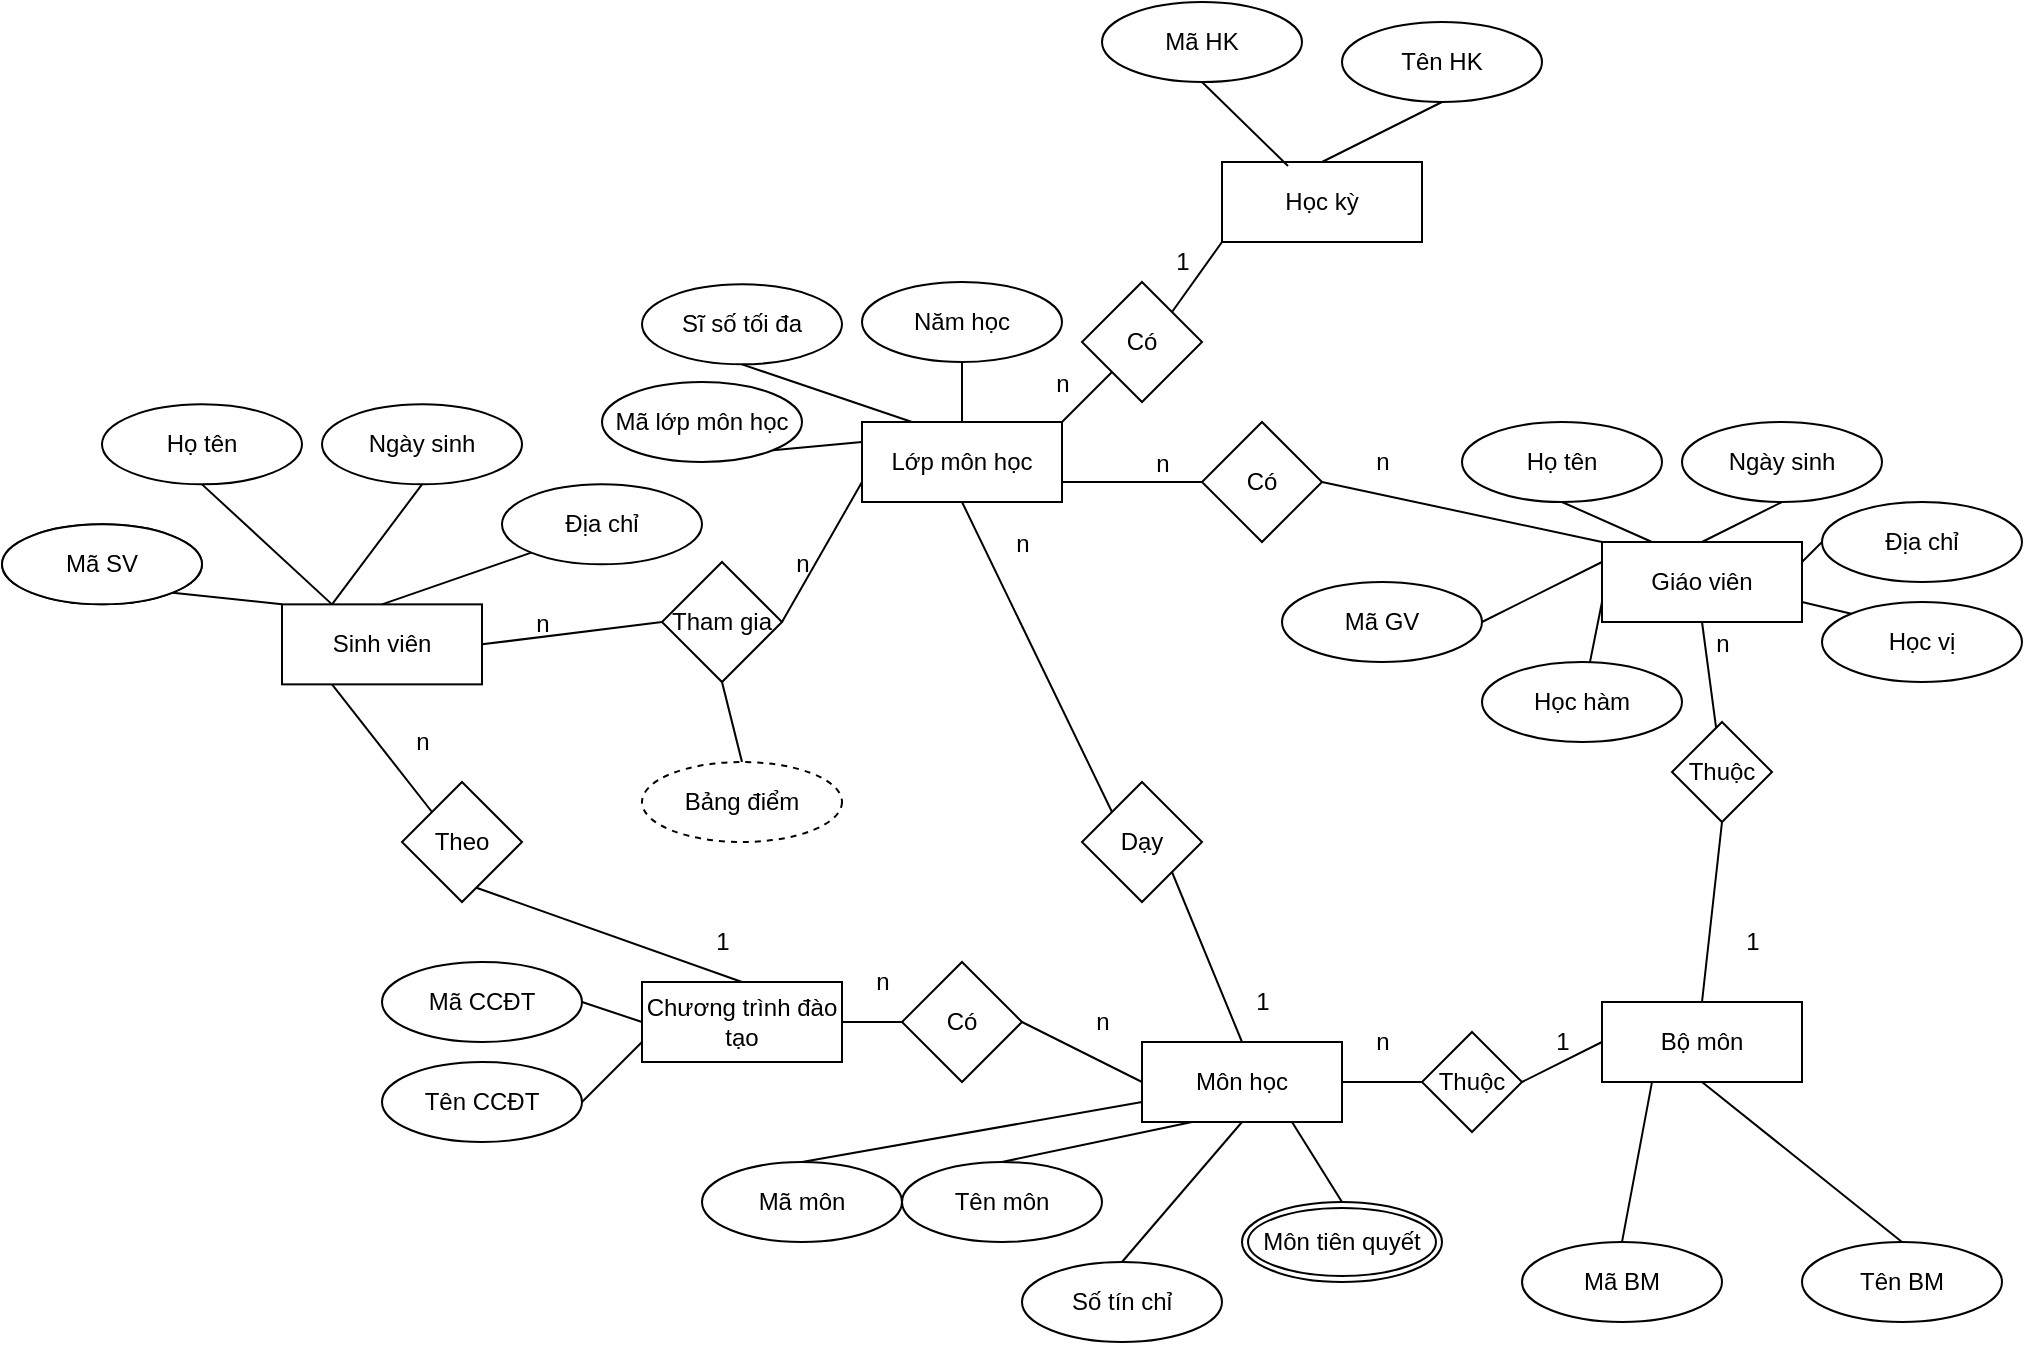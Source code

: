 <mxfile version="14.5.10" type="github">
  <diagram id="YeaQKbLMFFDkwzYKFkze" name="Page-1">
    <mxGraphModel dx="2165" dy="1831" grid="1" gridSize="10" guides="1" tooltips="1" connect="1" arrows="1" fold="1" page="1" pageScale="1" pageWidth="850" pageHeight="1100" math="0" shadow="0">
      <root>
        <mxCell id="0" />
        <mxCell id="1" parent="0" />
        <mxCell id="1hWyd5EYFZqdeXtgi5e1-46" style="edgeStyle=none;rounded=0;orthogonalLoop=1;jettySize=auto;html=1;exitX=0.25;exitY=1;exitDx=0;exitDy=0;endArrow=none;endFill=0;entryX=0;entryY=0;entryDx=0;entryDy=0;" edge="1" parent="1" source="1hWyd5EYFZqdeXtgi5e1-1" target="1hWyd5EYFZqdeXtgi5e1-48">
          <mxGeometry relative="1" as="geometry">
            <mxPoint x="-118.824" y="220.004" as="targetPoint" />
          </mxGeometry>
        </mxCell>
        <mxCell id="1hWyd5EYFZqdeXtgi5e1-75" style="edgeStyle=none;rounded=0;orthogonalLoop=1;jettySize=auto;html=1;exitX=1;exitY=0.5;exitDx=0;exitDy=0;entryX=0;entryY=0.5;entryDx=0;entryDy=0;endArrow=none;endFill=0;" edge="1" parent="1" source="1hWyd5EYFZqdeXtgi5e1-1" target="1hWyd5EYFZqdeXtgi5e1-74">
          <mxGeometry relative="1" as="geometry" />
        </mxCell>
        <mxCell id="1hWyd5EYFZqdeXtgi5e1-1" value="Sinh viên" style="whiteSpace=wrap;html=1;align=center;" vertex="1" parent="1">
          <mxGeometry x="-160" y="141.18" width="100" height="40" as="geometry" />
        </mxCell>
        <mxCell id="1hWyd5EYFZqdeXtgi5e1-11" style="edgeStyle=none;rounded=0;orthogonalLoop=1;jettySize=auto;html=1;exitX=1;exitY=1;exitDx=0;exitDy=0;entryX=0;entryY=0;entryDx=0;entryDy=0;endArrow=none;endFill=0;" edge="1" parent="1" source="1hWyd5EYFZqdeXtgi5e1-2" target="1hWyd5EYFZqdeXtgi5e1-1">
          <mxGeometry relative="1" as="geometry" />
        </mxCell>
        <mxCell id="1hWyd5EYFZqdeXtgi5e1-2" value="&lt;div&gt;Mã SV&lt;/div&gt;" style="ellipse;whiteSpace=wrap;html=1;align=center;" vertex="1" parent="1">
          <mxGeometry x="-300" y="101.18" width="100" height="40" as="geometry" />
        </mxCell>
        <mxCell id="1hWyd5EYFZqdeXtgi5e1-12" style="edgeStyle=none;rounded=0;orthogonalLoop=1;jettySize=auto;html=1;exitX=0.5;exitY=1;exitDx=0;exitDy=0;entryX=0.25;entryY=0;entryDx=0;entryDy=0;endArrow=none;endFill=0;" edge="1" parent="1" source="1hWyd5EYFZqdeXtgi5e1-3" target="1hWyd5EYFZqdeXtgi5e1-1">
          <mxGeometry relative="1" as="geometry" />
        </mxCell>
        <mxCell id="1hWyd5EYFZqdeXtgi5e1-3" value="Họ tên" style="ellipse;whiteSpace=wrap;html=1;align=center;fontStyle=0" vertex="1" parent="1">
          <mxGeometry x="-250" y="41.18" width="100" height="40" as="geometry" />
        </mxCell>
        <mxCell id="1hWyd5EYFZqdeXtgi5e1-14" style="edgeStyle=none;rounded=0;orthogonalLoop=1;jettySize=auto;html=1;exitX=0.5;exitY=1;exitDx=0;exitDy=0;entryX=0.25;entryY=0;entryDx=0;entryDy=0;endArrow=none;endFill=0;" edge="1" parent="1" source="1hWyd5EYFZqdeXtgi5e1-13" target="1hWyd5EYFZqdeXtgi5e1-1">
          <mxGeometry relative="1" as="geometry" />
        </mxCell>
        <mxCell id="1hWyd5EYFZqdeXtgi5e1-13" value="Ngày sinh" style="ellipse;whiteSpace=wrap;html=1;align=center;" vertex="1" parent="1">
          <mxGeometry x="-140" y="41.18" width="100" height="40" as="geometry" />
        </mxCell>
        <mxCell id="1hWyd5EYFZqdeXtgi5e1-18" style="edgeStyle=none;rounded=0;orthogonalLoop=1;jettySize=auto;html=1;exitX=0;exitY=1;exitDx=0;exitDy=0;entryX=0.5;entryY=0;entryDx=0;entryDy=0;endArrow=none;endFill=0;" edge="1" parent="1" source="1hWyd5EYFZqdeXtgi5e1-17" target="1hWyd5EYFZqdeXtgi5e1-1">
          <mxGeometry relative="1" as="geometry">
            <mxPoint x="-55.355" y="115.322" as="sourcePoint" />
          </mxGeometry>
        </mxCell>
        <mxCell id="1hWyd5EYFZqdeXtgi5e1-17" value="Địa chỉ" style="ellipse;whiteSpace=wrap;html=1;align=center;" vertex="1" parent="1">
          <mxGeometry x="-50" y="81.18" width="100" height="40" as="geometry" />
        </mxCell>
        <mxCell id="1hWyd5EYFZqdeXtgi5e1-29" style="edgeStyle=none;rounded=0;orthogonalLoop=1;jettySize=auto;html=1;exitX=1;exitY=0.75;exitDx=0;exitDy=0;entryX=0;entryY=0;entryDx=0;entryDy=0;endArrow=none;endFill=0;" edge="1" parent="1" source="1hWyd5EYFZqdeXtgi5e1-19" target="1hWyd5EYFZqdeXtgi5e1-28">
          <mxGeometry relative="1" as="geometry" />
        </mxCell>
        <mxCell id="1hWyd5EYFZqdeXtgi5e1-31" style="edgeStyle=none;rounded=0;orthogonalLoop=1;jettySize=auto;html=1;exitX=0;exitY=0.75;exitDx=0;exitDy=0;endArrow=none;endFill=0;" edge="1" parent="1" source="1hWyd5EYFZqdeXtgi5e1-19" target="1hWyd5EYFZqdeXtgi5e1-30">
          <mxGeometry relative="1" as="geometry" />
        </mxCell>
        <mxCell id="1hWyd5EYFZqdeXtgi5e1-66" style="edgeStyle=none;rounded=0;orthogonalLoop=1;jettySize=auto;html=1;exitX=0.5;exitY=1;exitDx=0;exitDy=0;endArrow=none;endFill=0;" edge="1" parent="1" source="1hWyd5EYFZqdeXtgi5e1-19" target="1hWyd5EYFZqdeXtgi5e1-67">
          <mxGeometry relative="1" as="geometry">
            <mxPoint x="550" y="220" as="targetPoint" />
          </mxGeometry>
        </mxCell>
        <mxCell id="1hWyd5EYFZqdeXtgi5e1-19" value="Giáo viên" style="whiteSpace=wrap;html=1;align=center;" vertex="1" parent="1">
          <mxGeometry x="500" y="110" width="100" height="40" as="geometry" />
        </mxCell>
        <mxCell id="1hWyd5EYFZqdeXtgi5e1-25" style="edgeStyle=none;rounded=0;orthogonalLoop=1;jettySize=auto;html=1;exitX=1;exitY=0.5;exitDx=0;exitDy=0;entryX=0;entryY=0.25;entryDx=0;entryDy=0;endArrow=none;endFill=0;" edge="1" parent="1" source="1hWyd5EYFZqdeXtgi5e1-20" target="1hWyd5EYFZqdeXtgi5e1-19">
          <mxGeometry relative="1" as="geometry" />
        </mxCell>
        <mxCell id="1hWyd5EYFZqdeXtgi5e1-20" value="&lt;div&gt;Mã GV&lt;br&gt;&lt;/div&gt;" style="ellipse;whiteSpace=wrap;html=1;align=center;fontStyle=0" vertex="1" parent="1">
          <mxGeometry x="340" y="130" width="100" height="40" as="geometry" />
        </mxCell>
        <mxCell id="1hWyd5EYFZqdeXtgi5e1-24" style="edgeStyle=none;rounded=0;orthogonalLoop=1;jettySize=auto;html=1;exitX=0.5;exitY=1;exitDx=0;exitDy=0;entryX=0.25;entryY=0;entryDx=0;entryDy=0;endArrow=none;endFill=0;" edge="1" parent="1" source="1hWyd5EYFZqdeXtgi5e1-21" target="1hWyd5EYFZqdeXtgi5e1-19">
          <mxGeometry relative="1" as="geometry" />
        </mxCell>
        <mxCell id="1hWyd5EYFZqdeXtgi5e1-21" value="Họ tên" style="ellipse;whiteSpace=wrap;html=1;align=center;" vertex="1" parent="1">
          <mxGeometry x="430" y="50" width="100" height="40" as="geometry" />
        </mxCell>
        <mxCell id="1hWyd5EYFZqdeXtgi5e1-26" style="edgeStyle=none;rounded=0;orthogonalLoop=1;jettySize=auto;html=1;exitX=0.5;exitY=1;exitDx=0;exitDy=0;entryX=0.5;entryY=0;entryDx=0;entryDy=0;endArrow=none;endFill=0;" edge="1" parent="1" source="1hWyd5EYFZqdeXtgi5e1-22" target="1hWyd5EYFZqdeXtgi5e1-19">
          <mxGeometry relative="1" as="geometry" />
        </mxCell>
        <mxCell id="1hWyd5EYFZqdeXtgi5e1-22" value="Ngày sinh" style="ellipse;whiteSpace=wrap;html=1;align=center;" vertex="1" parent="1">
          <mxGeometry x="540" y="50" width="100" height="40" as="geometry" />
        </mxCell>
        <mxCell id="1hWyd5EYFZqdeXtgi5e1-27" style="edgeStyle=none;rounded=0;orthogonalLoop=1;jettySize=auto;html=1;exitX=0;exitY=0.5;exitDx=0;exitDy=0;entryX=1;entryY=0.25;entryDx=0;entryDy=0;endArrow=none;endFill=0;" edge="1" parent="1" source="1hWyd5EYFZqdeXtgi5e1-23" target="1hWyd5EYFZqdeXtgi5e1-19">
          <mxGeometry relative="1" as="geometry" />
        </mxCell>
        <mxCell id="1hWyd5EYFZqdeXtgi5e1-23" value="Địa chỉ" style="ellipse;whiteSpace=wrap;html=1;align=center;" vertex="1" parent="1">
          <mxGeometry x="610" y="90" width="100" height="40" as="geometry" />
        </mxCell>
        <mxCell id="1hWyd5EYFZqdeXtgi5e1-28" value="Học vị" style="ellipse;whiteSpace=wrap;html=1;align=center;" vertex="1" parent="1">
          <mxGeometry x="610" y="140" width="100" height="40" as="geometry" />
        </mxCell>
        <mxCell id="1hWyd5EYFZqdeXtgi5e1-30" value="Học hàm" style="ellipse;whiteSpace=wrap;html=1;align=center;" vertex="1" parent="1">
          <mxGeometry x="440" y="170" width="100" height="40" as="geometry" />
        </mxCell>
        <mxCell id="1hWyd5EYFZqdeXtgi5e1-57" style="edgeStyle=none;rounded=0;orthogonalLoop=1;jettySize=auto;html=1;exitX=1;exitY=0.5;exitDx=0;exitDy=0;entryX=0;entryY=0.5;entryDx=0;entryDy=0;endArrow=none;endFill=0;" edge="1" parent="1" source="1hWyd5EYFZqdeXtgi5e1-40" target="1hWyd5EYFZqdeXtgi5e1-55">
          <mxGeometry relative="1" as="geometry" />
        </mxCell>
        <mxCell id="1hWyd5EYFZqdeXtgi5e1-40" value="Chương trình đào tạo" style="whiteSpace=wrap;html=1;align=center;" vertex="1" parent="1">
          <mxGeometry x="20" y="330" width="100" height="40" as="geometry" />
        </mxCell>
        <mxCell id="1hWyd5EYFZqdeXtgi5e1-41" value="&lt;div&gt;Mã SV&lt;/div&gt;" style="ellipse;whiteSpace=wrap;html=1;align=center;" vertex="1" parent="1">
          <mxGeometry x="-300" y="101.18" width="100" height="40" as="geometry" />
        </mxCell>
        <mxCell id="1hWyd5EYFZqdeXtgi5e1-45" style="edgeStyle=none;rounded=0;orthogonalLoop=1;jettySize=auto;html=1;exitX=1;exitY=0.5;exitDx=0;exitDy=0;endArrow=none;endFill=0;entryX=0;entryY=0.75;entryDx=0;entryDy=0;" edge="1" parent="1" source="1hWyd5EYFZqdeXtgi5e1-42" target="1hWyd5EYFZqdeXtgi5e1-40">
          <mxGeometry relative="1" as="geometry">
            <mxPoint x="60" y="360" as="targetPoint" />
          </mxGeometry>
        </mxCell>
        <mxCell id="1hWyd5EYFZqdeXtgi5e1-42" value="Tên CCĐT" style="ellipse;whiteSpace=wrap;html=1;align=center;fontStyle=0" vertex="1" parent="1">
          <mxGeometry x="-110" y="370" width="100" height="40" as="geometry" />
        </mxCell>
        <mxCell id="1hWyd5EYFZqdeXtgi5e1-44" style="edgeStyle=none;rounded=0;orthogonalLoop=1;jettySize=auto;html=1;exitX=1;exitY=0.5;exitDx=0;exitDy=0;entryX=0;entryY=0.5;entryDx=0;entryDy=0;endArrow=none;endFill=0;" edge="1" parent="1" source="1hWyd5EYFZqdeXtgi5e1-43" target="1hWyd5EYFZqdeXtgi5e1-40">
          <mxGeometry relative="1" as="geometry" />
        </mxCell>
        <mxCell id="1hWyd5EYFZqdeXtgi5e1-43" value="&lt;div&gt;Mã CCĐT&lt;br&gt;&lt;/div&gt;" style="ellipse;whiteSpace=wrap;html=1;align=center;" vertex="1" parent="1">
          <mxGeometry x="-110" y="320" width="100" height="40" as="geometry" />
        </mxCell>
        <mxCell id="1hWyd5EYFZqdeXtgi5e1-49" style="edgeStyle=none;rounded=0;orthogonalLoop=1;jettySize=auto;html=1;exitX=0;exitY=1;exitDx=0;exitDy=0;entryX=0.5;entryY=0;entryDx=0;entryDy=0;endArrow=none;endFill=0;" edge="1" parent="1" source="1hWyd5EYFZqdeXtgi5e1-48" target="1hWyd5EYFZqdeXtgi5e1-40">
          <mxGeometry relative="1" as="geometry" />
        </mxCell>
        <mxCell id="1hWyd5EYFZqdeXtgi5e1-48" value="Theo" style="shape=rhombus;perimeter=rhombusPerimeter;whiteSpace=wrap;html=1;align=center;" vertex="1" parent="1">
          <mxGeometry x="-100" y="230" width="60" height="60" as="geometry" />
        </mxCell>
        <mxCell id="1hWyd5EYFZqdeXtgi5e1-78" style="edgeStyle=none;rounded=0;orthogonalLoop=1;jettySize=auto;html=1;exitX=0.75;exitY=1;exitDx=0;exitDy=0;entryX=0.5;entryY=0;entryDx=0;entryDy=0;endArrow=none;endFill=0;" edge="1" parent="1" source="1hWyd5EYFZqdeXtgi5e1-50" target="1hWyd5EYFZqdeXtgi5e1-121">
          <mxGeometry relative="1" as="geometry">
            <mxPoint x="380" y="460" as="targetPoint" />
          </mxGeometry>
        </mxCell>
        <mxCell id="1hWyd5EYFZqdeXtgi5e1-50" value="Môn học" style="whiteSpace=wrap;html=1;align=center;" vertex="1" parent="1">
          <mxGeometry x="270" y="360" width="100" height="40" as="geometry" />
        </mxCell>
        <mxCell id="1hWyd5EYFZqdeXtgi5e1-54" style="edgeStyle=none;rounded=0;orthogonalLoop=1;jettySize=auto;html=1;exitX=0.5;exitY=0;exitDx=0;exitDy=0;entryX=0.25;entryY=1;entryDx=0;entryDy=0;endArrow=none;endFill=0;" edge="1" parent="1" source="1hWyd5EYFZqdeXtgi5e1-51" target="1hWyd5EYFZqdeXtgi5e1-50">
          <mxGeometry relative="1" as="geometry" />
        </mxCell>
        <mxCell id="1hWyd5EYFZqdeXtgi5e1-51" value="Tên môn" style="ellipse;whiteSpace=wrap;html=1;align=center;fontStyle=0" vertex="1" parent="1">
          <mxGeometry x="150" y="420" width="100" height="40" as="geometry" />
        </mxCell>
        <mxCell id="1hWyd5EYFZqdeXtgi5e1-53" style="edgeStyle=none;rounded=0;orthogonalLoop=1;jettySize=auto;html=1;exitX=0.5;exitY=0;exitDx=0;exitDy=0;entryX=0;entryY=0.75;entryDx=0;entryDy=0;endArrow=none;endFill=0;" edge="1" parent="1" source="1hWyd5EYFZqdeXtgi5e1-52" target="1hWyd5EYFZqdeXtgi5e1-50">
          <mxGeometry relative="1" as="geometry" />
        </mxCell>
        <mxCell id="1hWyd5EYFZqdeXtgi5e1-52" value="&lt;div&gt;Mã môn&lt;br&gt;&lt;/div&gt;" style="ellipse;whiteSpace=wrap;html=1;align=center;" vertex="1" parent="1">
          <mxGeometry x="50" y="420" width="100" height="40" as="geometry" />
        </mxCell>
        <mxCell id="1hWyd5EYFZqdeXtgi5e1-58" style="edgeStyle=none;rounded=0;orthogonalLoop=1;jettySize=auto;html=1;exitX=1;exitY=0.5;exitDx=0;exitDy=0;entryX=0;entryY=0.5;entryDx=0;entryDy=0;endArrow=none;endFill=0;" edge="1" parent="1" source="1hWyd5EYFZqdeXtgi5e1-55" target="1hWyd5EYFZqdeXtgi5e1-50">
          <mxGeometry relative="1" as="geometry" />
        </mxCell>
        <mxCell id="1hWyd5EYFZqdeXtgi5e1-55" value="Có" style="shape=rhombus;perimeter=rhombusPerimeter;whiteSpace=wrap;html=1;align=center;" vertex="1" parent="1">
          <mxGeometry x="150" y="320" width="60" height="60" as="geometry" />
        </mxCell>
        <mxCell id="1hWyd5EYFZqdeXtgi5e1-60" style="edgeStyle=none;rounded=0;orthogonalLoop=1;jettySize=auto;html=1;exitX=0.5;exitY=0;exitDx=0;exitDy=0;entryX=0.5;entryY=1;entryDx=0;entryDy=0;endArrow=none;endFill=0;" edge="1" parent="1" source="1hWyd5EYFZqdeXtgi5e1-59" target="1hWyd5EYFZqdeXtgi5e1-50">
          <mxGeometry relative="1" as="geometry" />
        </mxCell>
        <mxCell id="1hWyd5EYFZqdeXtgi5e1-59" value="Số tín chỉ" style="ellipse;whiteSpace=wrap;html=1;align=center;fontStyle=0" vertex="1" parent="1">
          <mxGeometry x="210" y="470" width="100" height="40" as="geometry" />
        </mxCell>
        <mxCell id="1hWyd5EYFZqdeXtgi5e1-61" value="Bộ môn" style="whiteSpace=wrap;html=1;align=center;" vertex="1" parent="1">
          <mxGeometry x="500" y="340" width="100" height="40" as="geometry" />
        </mxCell>
        <mxCell id="1hWyd5EYFZqdeXtgi5e1-64" style="edgeStyle=none;rounded=0;orthogonalLoop=1;jettySize=auto;html=1;exitX=0.5;exitY=0;exitDx=0;exitDy=0;entryX=0.25;entryY=1;entryDx=0;entryDy=0;endArrow=none;endFill=0;" edge="1" parent="1" source="1hWyd5EYFZqdeXtgi5e1-62" target="1hWyd5EYFZqdeXtgi5e1-61">
          <mxGeometry relative="1" as="geometry" />
        </mxCell>
        <mxCell id="1hWyd5EYFZqdeXtgi5e1-62" value="&lt;div&gt;Mã BM&lt;br&gt;&lt;/div&gt;" style="ellipse;whiteSpace=wrap;html=1;align=center;fontStyle=0" vertex="1" parent="1">
          <mxGeometry x="460" y="460" width="100" height="40" as="geometry" />
        </mxCell>
        <mxCell id="1hWyd5EYFZqdeXtgi5e1-65" style="edgeStyle=none;rounded=0;orthogonalLoop=1;jettySize=auto;html=1;exitX=0.5;exitY=0;exitDx=0;exitDy=0;entryX=0.5;entryY=1;entryDx=0;entryDy=0;endArrow=none;endFill=0;" edge="1" parent="1" source="1hWyd5EYFZqdeXtgi5e1-63" target="1hWyd5EYFZqdeXtgi5e1-61">
          <mxGeometry relative="1" as="geometry" />
        </mxCell>
        <mxCell id="1hWyd5EYFZqdeXtgi5e1-63" value="Tên BM" style="ellipse;whiteSpace=wrap;html=1;align=center;" vertex="1" parent="1">
          <mxGeometry x="600" y="460" width="100" height="40" as="geometry" />
        </mxCell>
        <mxCell id="1hWyd5EYFZqdeXtgi5e1-68" style="edgeStyle=none;rounded=0;orthogonalLoop=1;jettySize=auto;html=1;exitX=0.5;exitY=1;exitDx=0;exitDy=0;entryX=0.5;entryY=0;entryDx=0;entryDy=0;endArrow=none;endFill=0;" edge="1" parent="1" source="1hWyd5EYFZqdeXtgi5e1-67" target="1hWyd5EYFZqdeXtgi5e1-61">
          <mxGeometry relative="1" as="geometry" />
        </mxCell>
        <mxCell id="1hWyd5EYFZqdeXtgi5e1-67" value="Thuộc" style="shape=rhombus;perimeter=rhombusPerimeter;whiteSpace=wrap;html=1;align=center;" vertex="1" parent="1">
          <mxGeometry x="535" y="200" width="50" height="50" as="geometry" />
        </mxCell>
        <mxCell id="1hWyd5EYFZqdeXtgi5e1-71" style="edgeStyle=none;rounded=0;orthogonalLoop=1;jettySize=auto;html=1;exitX=0;exitY=0.5;exitDx=0;exitDy=0;entryX=1;entryY=0.5;entryDx=0;entryDy=0;endArrow=none;endFill=0;" edge="1" parent="1" source="1hWyd5EYFZqdeXtgi5e1-69" target="1hWyd5EYFZqdeXtgi5e1-50">
          <mxGeometry relative="1" as="geometry" />
        </mxCell>
        <mxCell id="1hWyd5EYFZqdeXtgi5e1-72" style="edgeStyle=none;rounded=0;orthogonalLoop=1;jettySize=auto;html=1;exitX=1;exitY=0.5;exitDx=0;exitDy=0;entryX=0;entryY=0.5;entryDx=0;entryDy=0;endArrow=none;endFill=0;" edge="1" parent="1" source="1hWyd5EYFZqdeXtgi5e1-69" target="1hWyd5EYFZqdeXtgi5e1-61">
          <mxGeometry relative="1" as="geometry" />
        </mxCell>
        <mxCell id="1hWyd5EYFZqdeXtgi5e1-69" value="Thuộc" style="shape=rhombus;perimeter=rhombusPerimeter;whiteSpace=wrap;html=1;align=center;" vertex="1" parent="1">
          <mxGeometry x="410" y="355" width="50" height="50" as="geometry" />
        </mxCell>
        <mxCell id="1hWyd5EYFZqdeXtgi5e1-101" style="edgeStyle=none;rounded=0;orthogonalLoop=1;jettySize=auto;html=1;exitX=1;exitY=0.75;exitDx=0;exitDy=0;entryX=0;entryY=0.5;entryDx=0;entryDy=0;endArrow=none;endFill=0;" edge="1" parent="1" source="1hWyd5EYFZqdeXtgi5e1-73" target="1hWyd5EYFZqdeXtgi5e1-100">
          <mxGeometry relative="1" as="geometry" />
        </mxCell>
        <mxCell id="1hWyd5EYFZqdeXtgi5e1-104" style="edgeStyle=none;rounded=0;orthogonalLoop=1;jettySize=auto;html=1;exitX=0.5;exitY=1;exitDx=0;exitDy=0;entryX=0;entryY=0;entryDx=0;entryDy=0;endArrow=none;endFill=0;" edge="1" parent="1" source="1hWyd5EYFZqdeXtgi5e1-73" target="1hWyd5EYFZqdeXtgi5e1-103">
          <mxGeometry relative="1" as="geometry" />
        </mxCell>
        <mxCell id="1hWyd5EYFZqdeXtgi5e1-130" style="edgeStyle=none;rounded=0;orthogonalLoop=1;jettySize=auto;html=1;exitX=0.5;exitY=0;exitDx=0;exitDy=0;entryX=0.5;entryY=1;entryDx=0;entryDy=0;endArrow=none;endFill=0;" edge="1" parent="1" source="1hWyd5EYFZqdeXtgi5e1-73" target="1hWyd5EYFZqdeXtgi5e1-129">
          <mxGeometry relative="1" as="geometry" />
        </mxCell>
        <mxCell id="1hWyd5EYFZqdeXtgi5e1-134" style="edgeStyle=none;rounded=0;orthogonalLoop=1;jettySize=auto;html=1;exitX=1;exitY=0;exitDx=0;exitDy=0;entryX=0;entryY=1;entryDx=0;entryDy=0;endArrow=none;endFill=0;" edge="1" parent="1" source="1hWyd5EYFZqdeXtgi5e1-73" target="1hWyd5EYFZqdeXtgi5e1-133">
          <mxGeometry relative="1" as="geometry" />
        </mxCell>
        <mxCell id="1hWyd5EYFZqdeXtgi5e1-73" value="Lớp môn học" style="whiteSpace=wrap;html=1;align=center;" vertex="1" parent="1">
          <mxGeometry x="130" y="50" width="100" height="40" as="geometry" />
        </mxCell>
        <mxCell id="1hWyd5EYFZqdeXtgi5e1-76" style="edgeStyle=none;rounded=0;orthogonalLoop=1;jettySize=auto;html=1;exitX=1;exitY=0.5;exitDx=0;exitDy=0;entryX=0;entryY=0.75;entryDx=0;entryDy=0;endArrow=none;endFill=0;" edge="1" parent="1" source="1hWyd5EYFZqdeXtgi5e1-74" target="1hWyd5EYFZqdeXtgi5e1-73">
          <mxGeometry relative="1" as="geometry" />
        </mxCell>
        <mxCell id="1hWyd5EYFZqdeXtgi5e1-80" style="edgeStyle=none;rounded=0;orthogonalLoop=1;jettySize=auto;html=1;exitX=0.5;exitY=1;exitDx=0;exitDy=0;entryX=0.5;entryY=0;entryDx=0;entryDy=0;endArrow=none;endFill=0;" edge="1" parent="1" source="1hWyd5EYFZqdeXtgi5e1-74" target="1hWyd5EYFZqdeXtgi5e1-79">
          <mxGeometry relative="1" as="geometry" />
        </mxCell>
        <mxCell id="1hWyd5EYFZqdeXtgi5e1-74" value="Tham gia" style="shape=rhombus;perimeter=rhombusPerimeter;whiteSpace=wrap;html=1;align=center;" vertex="1" parent="1">
          <mxGeometry x="30" y="120" width="60" height="60" as="geometry" />
        </mxCell>
        <mxCell id="1hWyd5EYFZqdeXtgi5e1-79" value="Bảng điểm" style="ellipse;whiteSpace=wrap;html=1;align=center;dashed=1;" vertex="1" parent="1">
          <mxGeometry x="20" y="220" width="100" height="40" as="geometry" />
        </mxCell>
        <mxCell id="1hWyd5EYFZqdeXtgi5e1-83" style="edgeStyle=none;rounded=0;orthogonalLoop=1;jettySize=auto;html=1;exitX=0.5;exitY=1;exitDx=0;exitDy=0;entryX=0.25;entryY=0;entryDx=0;entryDy=0;endArrow=none;endFill=0;" edge="1" parent="1" source="1hWyd5EYFZqdeXtgi5e1-81" target="1hWyd5EYFZqdeXtgi5e1-73">
          <mxGeometry relative="1" as="geometry" />
        </mxCell>
        <mxCell id="1hWyd5EYFZqdeXtgi5e1-81" value="Sĩ số tối đa" style="ellipse;whiteSpace=wrap;html=1;align=center;fontStyle=0" vertex="1" parent="1">
          <mxGeometry x="20" y="-18.82" width="100" height="40" as="geometry" />
        </mxCell>
        <mxCell id="1hWyd5EYFZqdeXtgi5e1-84" style="edgeStyle=none;rounded=0;orthogonalLoop=1;jettySize=auto;html=1;exitX=1;exitY=1;exitDx=0;exitDy=0;entryX=0;entryY=0.25;entryDx=0;entryDy=0;endArrow=none;endFill=0;" edge="1" parent="1" source="1hWyd5EYFZqdeXtgi5e1-82" target="1hWyd5EYFZqdeXtgi5e1-73">
          <mxGeometry relative="1" as="geometry" />
        </mxCell>
        <mxCell id="1hWyd5EYFZqdeXtgi5e1-82" value="&lt;div&gt;Mã lớp môn học&lt;br&gt;&lt;/div&gt;" style="ellipse;whiteSpace=wrap;html=1;align=center;" vertex="1" parent="1">
          <mxGeometry y="30" width="100" height="40" as="geometry" />
        </mxCell>
        <mxCell id="1hWyd5EYFZqdeXtgi5e1-102" style="edgeStyle=none;rounded=0;orthogonalLoop=1;jettySize=auto;html=1;exitX=1;exitY=0.5;exitDx=0;exitDy=0;entryX=0;entryY=0;entryDx=0;entryDy=0;endArrow=none;endFill=0;" edge="1" parent="1" source="1hWyd5EYFZqdeXtgi5e1-100" target="1hWyd5EYFZqdeXtgi5e1-19">
          <mxGeometry relative="1" as="geometry" />
        </mxCell>
        <mxCell id="1hWyd5EYFZqdeXtgi5e1-100" value="Có" style="shape=rhombus;perimeter=rhombusPerimeter;whiteSpace=wrap;html=1;align=center;" vertex="1" parent="1">
          <mxGeometry x="300" y="50" width="60" height="60" as="geometry" />
        </mxCell>
        <mxCell id="1hWyd5EYFZqdeXtgi5e1-105" style="edgeStyle=none;rounded=0;orthogonalLoop=1;jettySize=auto;html=1;exitX=1;exitY=1;exitDx=0;exitDy=0;entryX=0.5;entryY=0;entryDx=0;entryDy=0;endArrow=none;endFill=0;" edge="1" parent="1" source="1hWyd5EYFZqdeXtgi5e1-103" target="1hWyd5EYFZqdeXtgi5e1-50">
          <mxGeometry relative="1" as="geometry" />
        </mxCell>
        <mxCell id="1hWyd5EYFZqdeXtgi5e1-103" value="Dạy" style="shape=rhombus;perimeter=rhombusPerimeter;whiteSpace=wrap;html=1;align=center;" vertex="1" parent="1">
          <mxGeometry x="240" y="230" width="60" height="60" as="geometry" />
        </mxCell>
        <mxCell id="1hWyd5EYFZqdeXtgi5e1-106" value="n" style="text;html=1;align=center;verticalAlign=middle;resizable=0;points=[];autosize=1;strokeColor=none;" vertex="1" parent="1">
          <mxGeometry x="-40" y="141.18" width="20" height="20" as="geometry" />
        </mxCell>
        <mxCell id="1hWyd5EYFZqdeXtgi5e1-107" value="n" style="text;html=1;align=center;verticalAlign=middle;resizable=0;points=[];autosize=1;strokeColor=none;" vertex="1" parent="1">
          <mxGeometry x="90" y="111.18" width="20" height="20" as="geometry" />
        </mxCell>
        <mxCell id="1hWyd5EYFZqdeXtgi5e1-109" value="n" style="text;html=1;align=center;verticalAlign=middle;resizable=0;points=[];autosize=1;strokeColor=none;" vertex="1" parent="1">
          <mxGeometry x="270" y="61.18" width="20" height="20" as="geometry" />
        </mxCell>
        <mxCell id="1hWyd5EYFZqdeXtgi5e1-110" value="n" style="text;html=1;align=center;verticalAlign=middle;resizable=0;points=[];autosize=1;strokeColor=none;" vertex="1" parent="1">
          <mxGeometry x="380" y="60" width="20" height="20" as="geometry" />
        </mxCell>
        <mxCell id="1hWyd5EYFZqdeXtgi5e1-111" value="n" style="text;html=1;align=center;verticalAlign=middle;resizable=0;points=[];autosize=1;strokeColor=none;" vertex="1" parent="1">
          <mxGeometry x="-100" y="200" width="20" height="20" as="geometry" />
        </mxCell>
        <mxCell id="1hWyd5EYFZqdeXtgi5e1-112" value="1" style="text;html=1;align=center;verticalAlign=middle;resizable=0;points=[];autosize=1;strokeColor=none;" vertex="1" parent="1">
          <mxGeometry x="50" y="300" width="20" height="20" as="geometry" />
        </mxCell>
        <mxCell id="1hWyd5EYFZqdeXtgi5e1-113" value="n" style="text;html=1;align=center;verticalAlign=middle;resizable=0;points=[];autosize=1;strokeColor=none;" vertex="1" parent="1">
          <mxGeometry x="130" y="320" width="20" height="20" as="geometry" />
        </mxCell>
        <mxCell id="1hWyd5EYFZqdeXtgi5e1-114" value="n" style="text;html=1;align=center;verticalAlign=middle;resizable=0;points=[];autosize=1;strokeColor=none;" vertex="1" parent="1">
          <mxGeometry x="240" y="340" width="20" height="20" as="geometry" />
        </mxCell>
        <mxCell id="1hWyd5EYFZqdeXtgi5e1-115" value="n" style="text;html=1;align=center;verticalAlign=middle;resizable=0;points=[];autosize=1;strokeColor=none;" vertex="1" parent="1">
          <mxGeometry x="380" y="350" width="20" height="20" as="geometry" />
        </mxCell>
        <mxCell id="1hWyd5EYFZqdeXtgi5e1-116" value="1" style="text;html=1;align=center;verticalAlign=middle;resizable=0;points=[];autosize=1;strokeColor=none;" vertex="1" parent="1">
          <mxGeometry x="470" y="350" width="20" height="20" as="geometry" />
        </mxCell>
        <mxCell id="1hWyd5EYFZqdeXtgi5e1-117" value="n" style="text;html=1;align=center;verticalAlign=middle;resizable=0;points=[];autosize=1;strokeColor=none;" vertex="1" parent="1">
          <mxGeometry x="200" y="101.18" width="20" height="20" as="geometry" />
        </mxCell>
        <mxCell id="1hWyd5EYFZqdeXtgi5e1-118" value="1" style="text;html=1;align=center;verticalAlign=middle;resizable=0;points=[];autosize=1;strokeColor=none;" vertex="1" parent="1">
          <mxGeometry x="320" y="330" width="20" height="20" as="geometry" />
        </mxCell>
        <mxCell id="1hWyd5EYFZqdeXtgi5e1-119" value="n" style="text;html=1;align=center;verticalAlign=middle;resizable=0;points=[];autosize=1;strokeColor=none;" vertex="1" parent="1">
          <mxGeometry x="550" y="151.18" width="20" height="20" as="geometry" />
        </mxCell>
        <mxCell id="1hWyd5EYFZqdeXtgi5e1-120" value="1" style="text;html=1;align=center;verticalAlign=middle;resizable=0;points=[];autosize=1;strokeColor=none;" vertex="1" parent="1">
          <mxGeometry x="565" y="300" width="20" height="20" as="geometry" />
        </mxCell>
        <mxCell id="1hWyd5EYFZqdeXtgi5e1-121" value="Môn tiên quyết" style="ellipse;shape=doubleEllipse;margin=3;whiteSpace=wrap;html=1;align=center;" vertex="1" parent="1">
          <mxGeometry x="320" y="440" width="100" height="40" as="geometry" />
        </mxCell>
        <mxCell id="1hWyd5EYFZqdeXtgi5e1-129" value="Năm học" style="ellipse;whiteSpace=wrap;html=1;align=center;fontStyle=0" vertex="1" parent="1">
          <mxGeometry x="130" y="-20" width="100" height="40" as="geometry" />
        </mxCell>
        <mxCell id="1hWyd5EYFZqdeXtgi5e1-132" value="Học kỳ" style="whiteSpace=wrap;html=1;align=center;" vertex="1" parent="1">
          <mxGeometry x="310" y="-80" width="100" height="40" as="geometry" />
        </mxCell>
        <mxCell id="1hWyd5EYFZqdeXtgi5e1-135" style="edgeStyle=none;rounded=0;orthogonalLoop=1;jettySize=auto;html=1;exitX=1;exitY=0;exitDx=0;exitDy=0;entryX=0;entryY=1;entryDx=0;entryDy=0;endArrow=none;endFill=0;" edge="1" parent="1" source="1hWyd5EYFZqdeXtgi5e1-133" target="1hWyd5EYFZqdeXtgi5e1-132">
          <mxGeometry relative="1" as="geometry" />
        </mxCell>
        <mxCell id="1hWyd5EYFZqdeXtgi5e1-133" value="Có" style="shape=rhombus;perimeter=rhombusPerimeter;whiteSpace=wrap;html=1;align=center;" vertex="1" parent="1">
          <mxGeometry x="240" y="-20" width="60" height="60" as="geometry" />
        </mxCell>
        <mxCell id="1hWyd5EYFZqdeXtgi5e1-136" value="n" style="text;html=1;align=center;verticalAlign=middle;resizable=0;points=[];autosize=1;strokeColor=none;" vertex="1" parent="1">
          <mxGeometry x="220" y="21.18" width="20" height="20" as="geometry" />
        </mxCell>
        <mxCell id="1hWyd5EYFZqdeXtgi5e1-137" value="1" style="text;html=1;align=center;verticalAlign=middle;resizable=0;points=[];autosize=1;strokeColor=none;" vertex="1" parent="1">
          <mxGeometry x="280" y="-40" width="20" height="20" as="geometry" />
        </mxCell>
        <mxCell id="1hWyd5EYFZqdeXtgi5e1-140" style="edgeStyle=none;rounded=0;orthogonalLoop=1;jettySize=auto;html=1;exitX=0.5;exitY=1;exitDx=0;exitDy=0;entryX=0.33;entryY=0.05;entryDx=0;entryDy=0;entryPerimeter=0;endArrow=none;endFill=0;" edge="1" parent="1" source="1hWyd5EYFZqdeXtgi5e1-138" target="1hWyd5EYFZqdeXtgi5e1-132">
          <mxGeometry relative="1" as="geometry" />
        </mxCell>
        <mxCell id="1hWyd5EYFZqdeXtgi5e1-138" value="Mã HK" style="ellipse;whiteSpace=wrap;html=1;align=center;" vertex="1" parent="1">
          <mxGeometry x="250" y="-160" width="100" height="40" as="geometry" />
        </mxCell>
        <mxCell id="1hWyd5EYFZqdeXtgi5e1-141" style="edgeStyle=none;rounded=0;orthogonalLoop=1;jettySize=auto;html=1;exitX=0.5;exitY=1;exitDx=0;exitDy=0;entryX=0.5;entryY=0;entryDx=0;entryDy=0;endArrow=none;endFill=0;" edge="1" parent="1" source="1hWyd5EYFZqdeXtgi5e1-139" target="1hWyd5EYFZqdeXtgi5e1-132">
          <mxGeometry relative="1" as="geometry" />
        </mxCell>
        <mxCell id="1hWyd5EYFZqdeXtgi5e1-139" value="Tên HK" style="ellipse;whiteSpace=wrap;html=1;align=center;" vertex="1" parent="1">
          <mxGeometry x="370" y="-150" width="100" height="40" as="geometry" />
        </mxCell>
      </root>
    </mxGraphModel>
  </diagram>
</mxfile>
